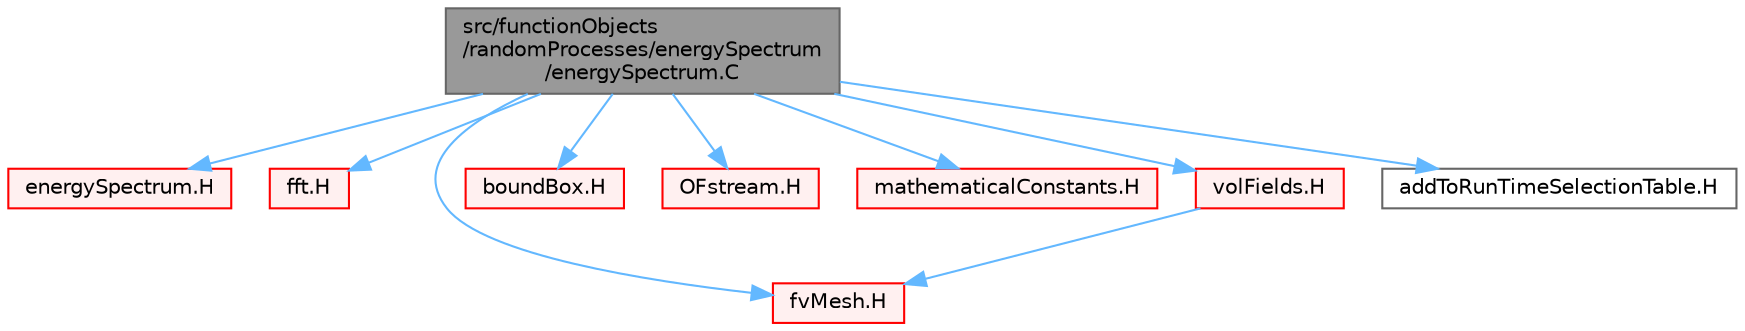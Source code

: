 digraph "src/functionObjects/randomProcesses/energySpectrum/energySpectrum.C"
{
 // LATEX_PDF_SIZE
  bgcolor="transparent";
  edge [fontname=Helvetica,fontsize=10,labelfontname=Helvetica,labelfontsize=10];
  node [fontname=Helvetica,fontsize=10,shape=box,height=0.2,width=0.4];
  Node1 [id="Node000001",label="src/functionObjects\l/randomProcesses/energySpectrum\l/energySpectrum.C",height=0.2,width=0.4,color="gray40", fillcolor="grey60", style="filled", fontcolor="black",tooltip=" "];
  Node1 -> Node2 [id="edge1_Node000001_Node000002",color="steelblue1",style="solid",tooltip=" "];
  Node2 [id="Node000002",label="energySpectrum.H",height=0.2,width=0.4,color="red", fillcolor="#FFF0F0", style="filled",URL="$energySpectrum_8H.html",tooltip=" "];
  Node1 -> Node260 [id="edge2_Node000001_Node000260",color="steelblue1",style="solid",tooltip=" "];
  Node260 [id="Node000260",label="fft.H",height=0.2,width=0.4,color="red", fillcolor="#FFF0F0", style="filled",URL="$fft_8H.html",tooltip=" "];
  Node1 -> Node266 [id="edge3_Node000001_Node000266",color="steelblue1",style="solid",tooltip=" "];
  Node266 [id="Node000266",label="fvMesh.H",height=0.2,width=0.4,color="red", fillcolor="#FFF0F0", style="filled",URL="$fvMesh_8H.html",tooltip=" "];
  Node1 -> Node338 [id="edge4_Node000001_Node000338",color="steelblue1",style="solid",tooltip=" "];
  Node338 [id="Node000338",label="boundBox.H",height=0.2,width=0.4,color="red", fillcolor="#FFF0F0", style="filled",URL="$boundBox_8H.html",tooltip=" "];
  Node1 -> Node254 [id="edge5_Node000001_Node000254",color="steelblue1",style="solid",tooltip=" "];
  Node254 [id="Node000254",label="OFstream.H",height=0.2,width=0.4,color="red", fillcolor="#FFF0F0", style="filled",URL="$OFstream_8H.html",tooltip=" "];
  Node1 -> Node384 [id="edge6_Node000001_Node000384",color="steelblue1",style="solid",tooltip=" "];
  Node384 [id="Node000384",label="mathematicalConstants.H",height=0.2,width=0.4,color="red", fillcolor="#FFF0F0", style="filled",URL="$mathematicalConstants_8H.html",tooltip=" "];
  Node1 -> Node385 [id="edge7_Node000001_Node000385",color="steelblue1",style="solid",tooltip=" "];
  Node385 [id="Node000385",label="volFields.H",height=0.2,width=0.4,color="red", fillcolor="#FFF0F0", style="filled",URL="$volFields_8H.html",tooltip=" "];
  Node385 -> Node266 [id="edge8_Node000385_Node000266",color="steelblue1",style="solid",tooltip=" "];
  Node1 -> Node422 [id="edge9_Node000001_Node000422",color="steelblue1",style="solid",tooltip=" "];
  Node422 [id="Node000422",label="addToRunTimeSelectionTable.H",height=0.2,width=0.4,color="grey40", fillcolor="white", style="filled",URL="$addToRunTimeSelectionTable_8H.html",tooltip="Macros for easy insertion into run-time selection tables."];
}

